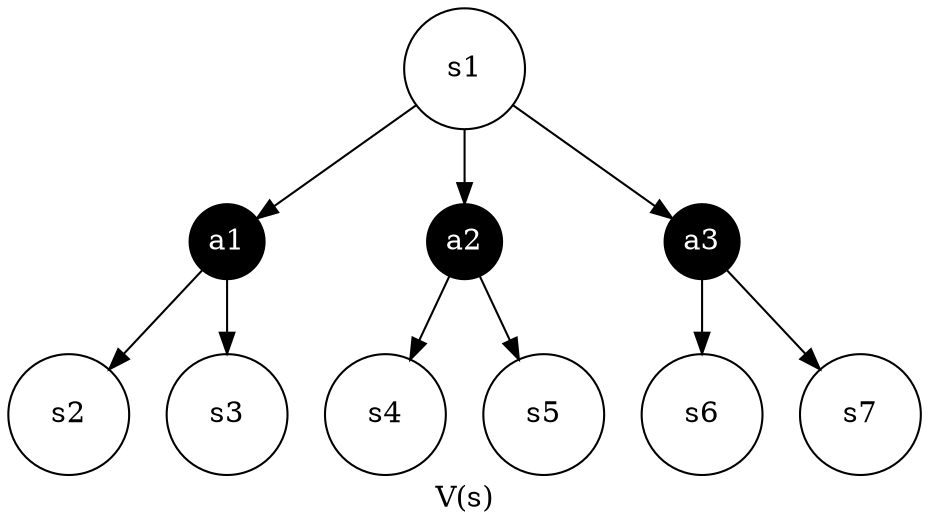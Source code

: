 digraph mc_vs {
    graph [dpi=300];
    rankdir = "TB"
    label="V(s)"

    s1 [label="s1", width=0.8, fontcolor="black", fillcolor="white", style="filled", shape="circle", fixedsize="true"]
    s2 [label="s2", width=0.8, fontcolor="black", fillcolor="white", style="filled", shape="circle", fixedsize="true"]
    s3 [label="s3", width=0.8, fontcolor="black", fillcolor="white", style="filled", shape="circle", fixedsize="true"]
    s4 [label="s4", width=0.8, fontcolor="black", fillcolor="white", style="filled", shape="circle", fixedsize="true"]
    s5 [label="s5", width=0.8, fontcolor="black", fillcolor="white", style="filled", shape="circle", fixedsize="true"]
    s6 [label="s6", width=0.8, fontcolor="black", fillcolor="white", style="filled", shape="circle", fixedsize="true"]
    s7 [label="s7", width=0.8, fontcolor="black", fillcolor="white", style="filled", shape="circle", fixedsize="true"]

    a1 [label="a1", width=0.5, fontcolor="white", fillcolor="black", style="filled", shape="circle", fixedsize="true"]
    a2 [label="a2", width=0.5, fontcolor="white", fillcolor="black", style="filled", shape="circle", fixedsize="true"]
    a3 [label="a3", width=0.5, fontcolor="white", fillcolor="black", style="filled", shape="circle", fixedsize="true"]

    s1 -> a1
    s1 -> a2
    s1 -> a3
    a1 -> s2
    a1 -> s3
    a2 -> s4
    a2 -> s5
    a3 -> s6
    a3 -> s7
}
